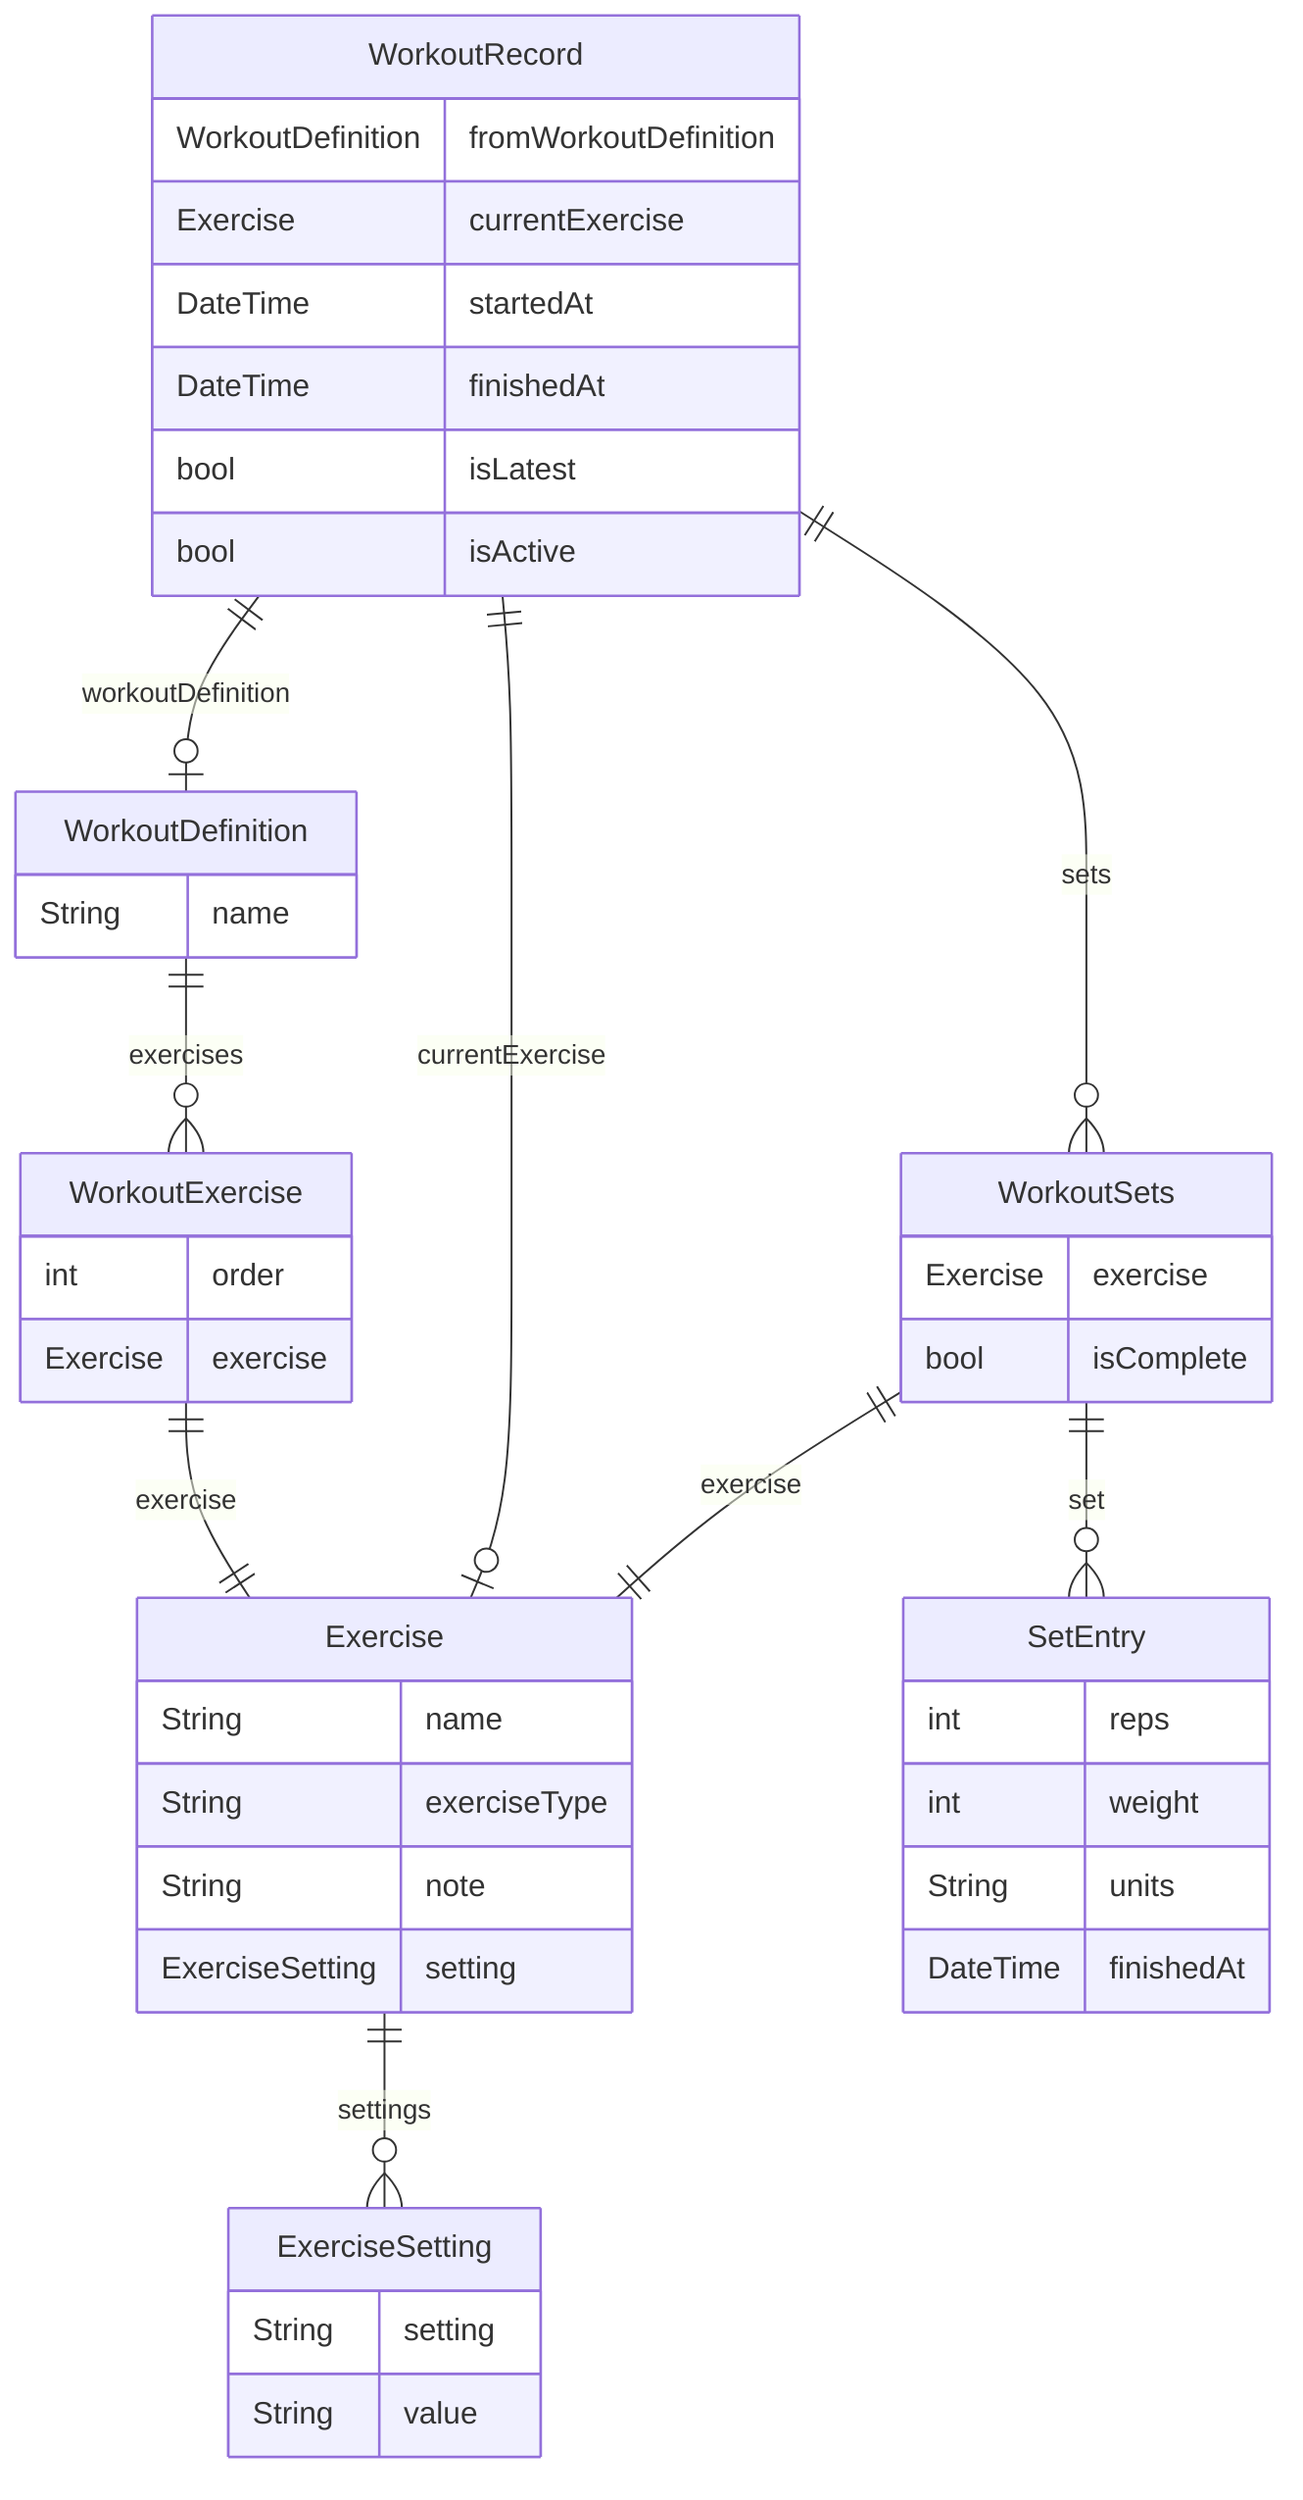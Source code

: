 erDiagram

    Exercise ||--o{ ExerciseSetting : settings
    WorkoutExercise ||--|| Exercise : exercise
    WorkoutDefinition ||--o{ WorkoutExercise : exercises
    WorkoutSets ||--|| Exercise : exercise
    WorkoutSets ||--o{ SetEntry : set
    WorkoutRecord ||--o| WorkoutDefinition : workoutDefinition
    WorkoutRecord ||--o| Exercise : currentExercise
    WorkoutRecord ||--o{ WorkoutSets : sets

    ExerciseSetting {
        String setting
        String value
    }

    Exercise {
        String name
        String exerciseType
        String note
        ExerciseSetting setting
    }

    SetEntry {
        int reps
        int weight
        String units
        DateTime finishedAt
    }

    WorkoutExercise {
        int order
        Exercise exercise
    }

    WorkoutDefinition{
        String name
    }

    WorkoutSets {
        Exercise exercise
        bool isComplete
    }

    WorkoutRecord {
        WorkoutDefinition fromWorkoutDefinition
        Exercise currentExercise
        DateTime startedAt
        DateTime finishedAt
        bool isLatest
        bool isActive
    }